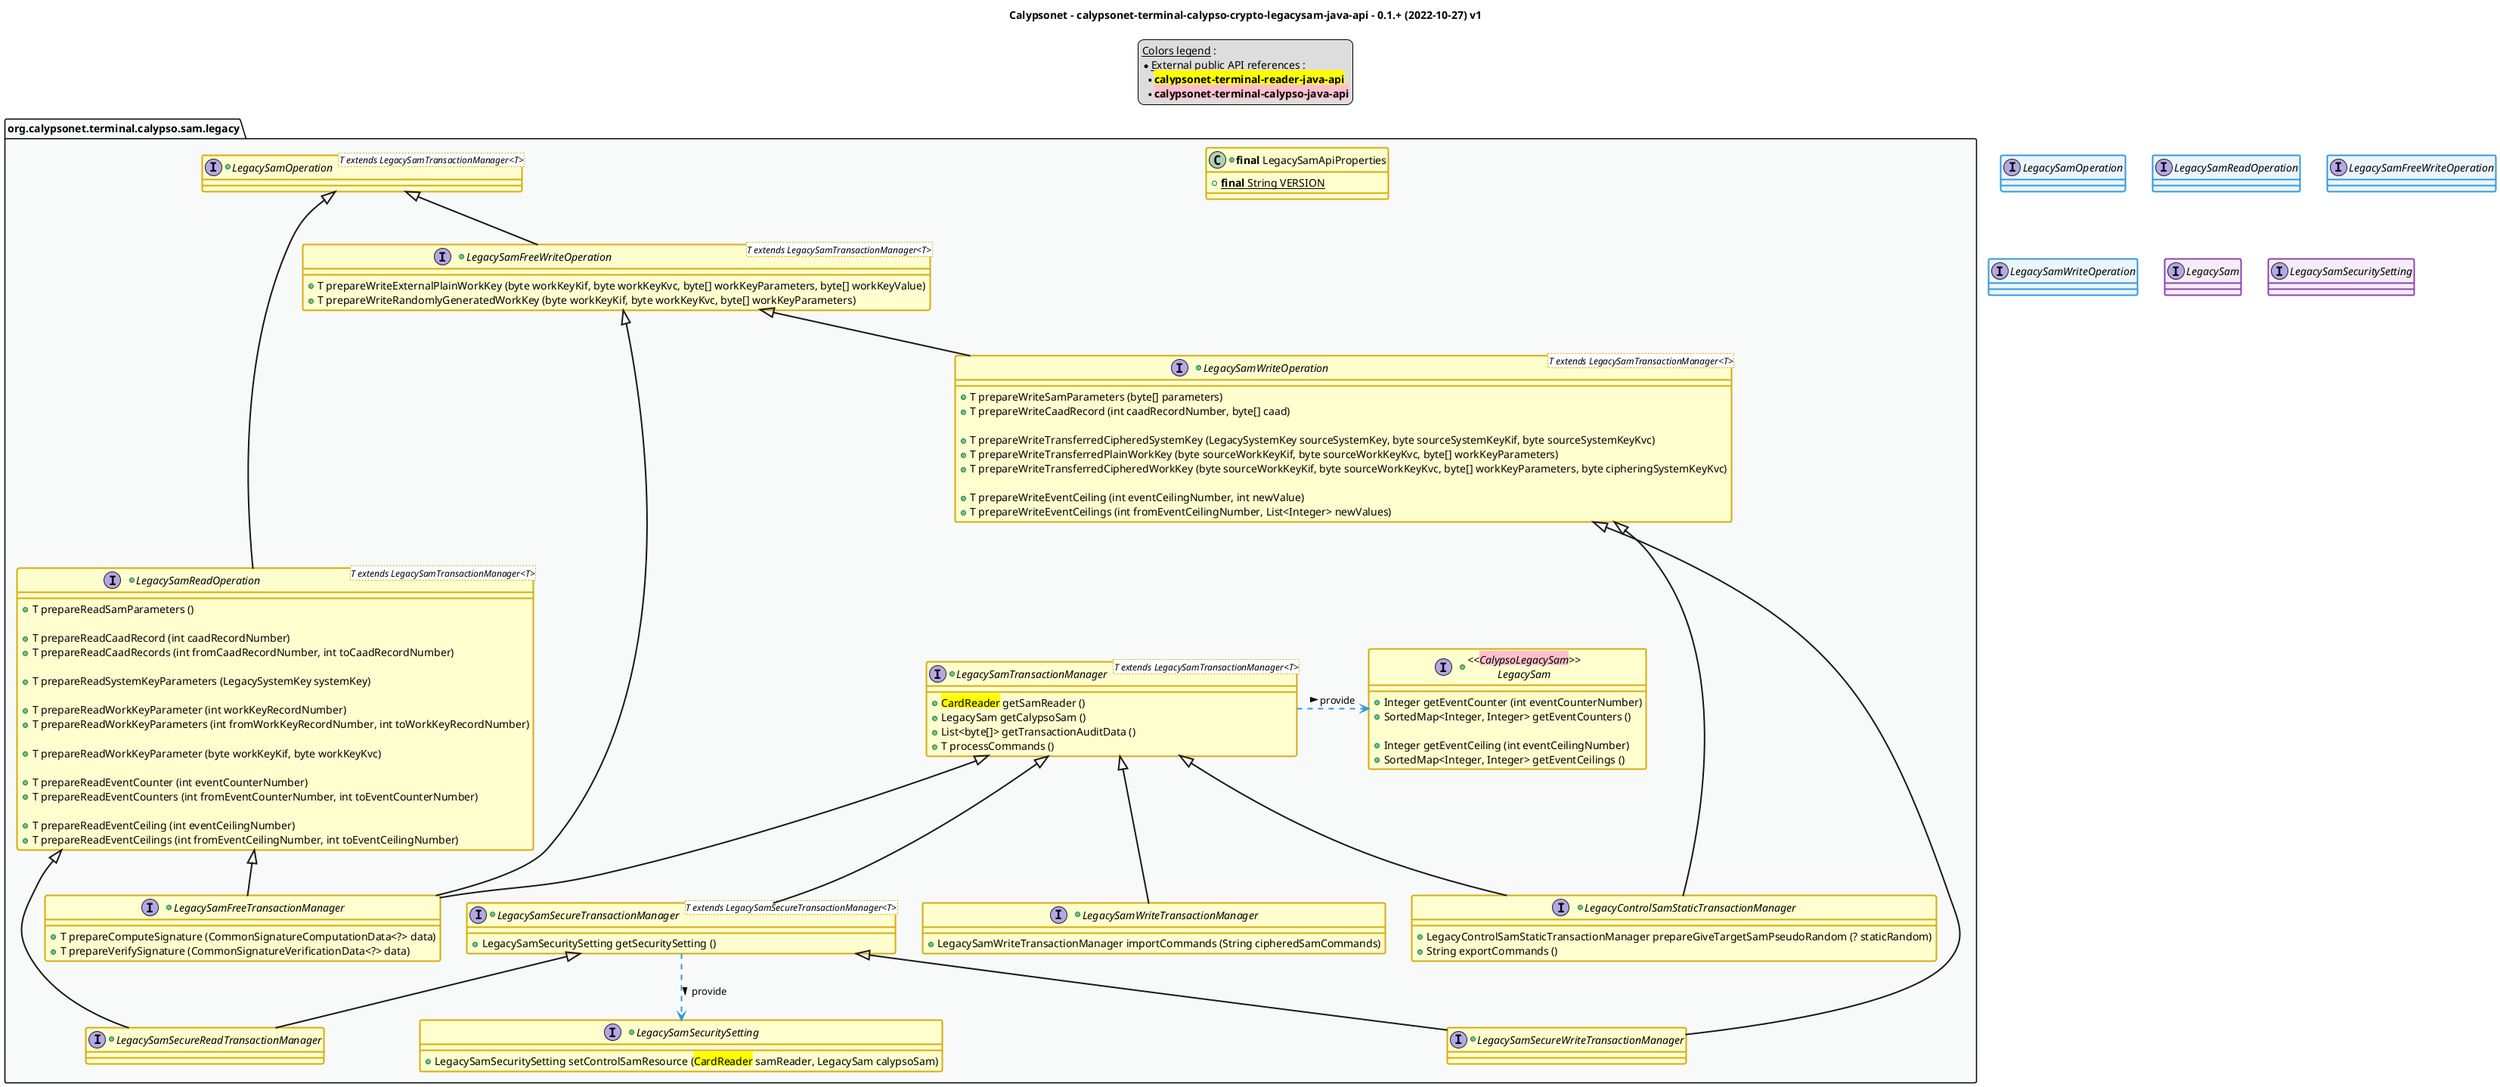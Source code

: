 @startuml
title
    Calypsonet - calypsonet-terminal-calypso-crypto-legacysam-java-api - 0.1.+ (2022-10-27) v1
end title

' == THEME ==

'Couleurs issues de : https://htmlcolorcodes.com/fr/tableau-de-couleur/tableau-de-couleur-design-plat/
!define C_GREY1 F8F9F9
!define C_GREY2 F2F3F4
!define C_GREY3 E5E7E9
!define C_GREY4 D7DBDD
!define C_GREY5 CACFD2
!define C_GREY6 BDC3C7
!define C_LINK 3498DB
!define C_USE 27AE60

' -- Styles that don't work with new version of plantuml --
skinparam stereotypeABorderColor #A9DCDF
skinparam stereotypeIBorderColor #B4A7E5
skinparam stereotypeCBorderColor #ADD1B2
skinparam stereotypeEBorderColor #EB93DF
' -- END --

skinparam ClassBorderThickness 2
skinparam ArrowThickness 2

' Yellow
skinparam ClassBackgroundColor #FEFECE
skinparam ClassBorderColor #D4AC0D
' Red
skinparam ClassBackgroundColor<<red>> #FDEDEC
skinparam ClassBorderColor<<red>> #E74C3C
hide <<red>> stereotype
' Purple
skinparam ClassBackgroundColor<<purple>> #F4ECF7
skinparam ClassBorderColor<<purple>> #8E44AD
hide <<purple>> stereotype
' blue
skinparam ClassBackgroundColor<<blue>> #EBF5FB
skinparam ClassBorderColor<<blue>> #3498DB
hide <<blue>> stereotype
' Green
skinparam ClassBackgroundColor<<green>> #E9F7EF
skinparam ClassBorderColor<<green>> #27AE60
hide <<green>> stereotype
' Grey
skinparam ClassBackgroundColor<<grey>> #EAECEE
skinparam ClassBorderColor<<grey>> #2C3E50
hide <<grey>> stereotype

' == CONTENT ==

legend top
    __Colors legend__ :
    * __External public API references__ :
    ** <back:yellow>**calypsonet-terminal-reader-java-api**</back>
    ** <back:pink>**calypsonet-terminal-calypso-java-api**</back>
end legend

package "org.calypsonet.terminal.calypso.sam.legacy" as api {
    +class "**final** LegacySamApiProperties" as ApiProperties {
        +{static} **final** String VERSION
    }
    +interface "<<<back:pink>CalypsoLegacySam</back>>>\nLegacySam" as LegacySam {
        +Integer getEventCounter (int eventCounterNumber)
        +SortedMap<Integer, Integer> getEventCounters ()

        +Integer getEventCeiling (int eventCeilingNumber)
        +SortedMap<Integer, Integer> getEventCeilings ()
    }
    +interface LegacySamSecuritySetting {
        +LegacySamSecuritySetting setControlSamResource (<back:yellow>CardReader</back> samReader, LegacySam calypsoSam)
    }
    +interface LegacySamOperation<T extends LegacySamTransactionManager<T>> {
    }
    +interface LegacySamReadOperation<T extends LegacySamTransactionManager<T>> extends LegacySamOperation {
        +T prepareReadSamParameters ()

        +T prepareReadCaadRecord (int caadRecordNumber)
        +T prepareReadCaadRecords (int fromCaadRecordNumber, int toCaadRecordNumber)

        +T prepareReadSystemKeyParameters (LegacySystemKey systemKey)

        +T prepareReadWorkKeyParameter (int workKeyRecordNumber)
        +T prepareReadWorkKeyParameters (int fromWorkKeyRecordNumber, int toWorkKeyRecordNumber)

        +T prepareReadWorkKeyParameter (byte workKeyKif, byte workKeyKvc)

        +T prepareReadEventCounter (int eventCounterNumber)
        +T prepareReadEventCounters (int fromEventCounterNumber, int toEventCounterNumber)

        +T prepareReadEventCeiling (int eventCeilingNumber)
        +T prepareReadEventCeilings (int fromEventCeilingNumber, int toEventCeilingNumber)
    }
    +interface LegacySamFreeWriteOperation<T extends LegacySamTransactionManager<T>> extends LegacySamOperation {
        +T prepareWriteExternalPlainWorkKey (byte workKeyKif, byte workKeyKvc, byte[] workKeyParameters, byte[] workKeyValue)
        +T prepareWriteRandomlyGeneratedWorkKey (byte workKeyKif, byte workKeyKvc, byte[] workKeyParameters)
    }
    +interface LegacySamWriteOperation<T extends LegacySamTransactionManager<T>> extends LegacySamFreeWriteOperation {
        +T prepareWriteSamParameters (byte[] parameters)
        +T prepareWriteCaadRecord (int caadRecordNumber, byte[] caad)

        +T prepareWriteTransferredCipheredSystemKey (LegacySystemKey sourceSystemKey, byte sourceSystemKeyKif, byte sourceSystemKeyKvc)
        +T prepareWriteTransferredPlainWorkKey (byte sourceWorkKeyKif, byte sourceWorkKeyKvc, byte[] workKeyParameters)
        +T prepareWriteTransferredCipheredWorkKey (byte sourceWorkKeyKif, byte sourceWorkKeyKvc, byte[] workKeyParameters, byte cipheringSystemKeyKvc)

        +T prepareWriteEventCeiling (int eventCeilingNumber, int newValue)
        +T prepareWriteEventCeilings (int fromEventCeilingNumber, List<Integer> newValues)
    }
    +interface LegacySamTransactionManager<T extends LegacySamTransactionManager<T>> {
        +<back:yellow>CardReader</back> getSamReader ()
        +LegacySam getCalypsoSam ()
        +List<byte[]> getTransactionAuditData ()
        +T processCommands ()
    }
    +interface LegacySamSecureTransactionManager<T extends LegacySamSecureTransactionManager<T>> extends LegacySamTransactionManager {
        +LegacySamSecuritySetting getSecuritySetting ()
    }
    +interface LegacySamFreeTransactionManager extends LegacySamTransactionManager, LegacySamReadOperation, LegacySamFreeWriteOperation  {
        +T prepareComputeSignature (CommonSignatureComputationData<?> data)
        +T prepareVerifySignature (CommonSignatureVerificationData<?> data)
    }
    +interface LegacySamSecureReadTransactionManager extends LegacySamSecureTransactionManager, LegacySamReadOperation {
    }
    +interface LegacySamSecureWriteTransactionManager extends LegacySamSecureTransactionManager, LegacySamWriteOperation {
    }
    +interface LegacySamWriteTransactionManager extends LegacySamTransactionManager {
        +LegacySamWriteTransactionManager importCommands (String cipheredSamCommands)
    }
    +interface LegacyControlSamStaticTransactionManager extends LegacySamTransactionManager, LegacySamWriteOperation {
        +LegacyControlSamStaticTransactionManager prepareGiveTargetSamPseudoRandom (? staticRandom)
        +String exportCommands ()
    }
}

' Associations

LegacySamTransactionManager .right.> LegacySam #C_LINK : provide >

LegacySamSecureTransactionManager ..> LegacySamSecuritySetting #C_LINK : provide >

' == LAYOUT ==

LegacySamWriteOperation -[hidden]- LegacySamTransactionManager

' == STYLE ==

package api #C_GREY1 {}

interface LegacySamOperation <<blue>>
interface LegacySamReadOperation <<blue>>
interface LegacySamFreeWriteOperation <<blue>>
interface LegacySamWriteOperation <<blue>>

interface LegacySam <<purple>>

interface LegacySamSecuritySetting <<purple>>

@enduml